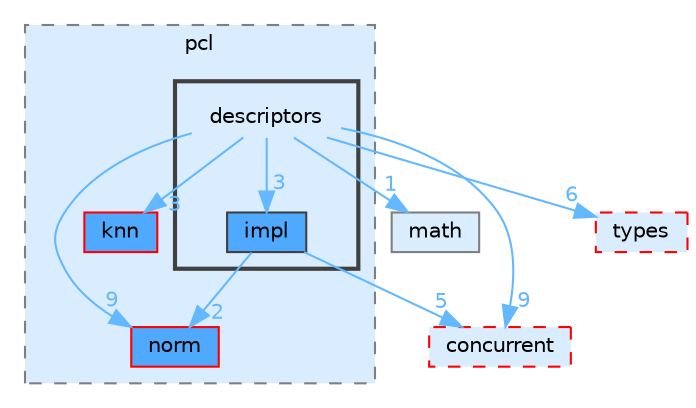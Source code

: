 digraph "src/include/cpp-toolbox/pcl/descriptors"
{
 // LATEX_PDF_SIZE
  bgcolor="transparent";
  edge [fontname=Helvetica,fontsize=10,labelfontname=Helvetica,labelfontsize=10];
  node [fontname=Helvetica,fontsize=10,shape=box,height=0.2,width=0.4];
  compound=true
  subgraph clusterdir_f66d48d75a3d5d9d9a342840712bf869 {
    graph [ bgcolor="#daedff", pencolor="grey50", label="pcl", fontname=Helvetica,fontsize=10 style="filled,dashed", URL="dir_f66d48d75a3d5d9d9a342840712bf869.html",tooltip=""]
  dir_243df28db0ff42736885b37407e99842 [label="knn", fillcolor="#4ea9ff", color="red", style="filled", URL="dir_243df28db0ff42736885b37407e99842.html",tooltip=""];
  dir_6c22a3e908102dfdf116eefa475ceb6e [label="norm", fillcolor="#4ea9ff", color="red", style="filled", URL="dir_6c22a3e908102dfdf116eefa475ceb6e.html",tooltip=""];
  subgraph clusterdir_1b6f64ec26e956c9c9320ab9a347aa13 {
    graph [ bgcolor="#daedff", pencolor="grey25", label="", fontname=Helvetica,fontsize=10 style="filled,bold", URL="dir_1b6f64ec26e956c9c9320ab9a347aa13.html",tooltip=""]
    dir_1b6f64ec26e956c9c9320ab9a347aa13 [shape=plaintext, label="descriptors"];
  dir_9e345ae9da1761ed1f4b2f97986c091f [label="impl", fillcolor="#4ea9ff", color="grey25", style="filled", URL="dir_9e345ae9da1761ed1f4b2f97986c091f.html",tooltip=""];
  }
  }
  dir_456e3efa1700f2e372aa6b9f2b6f70ca [label="math", fillcolor="#daedff", color="grey50", style="filled", URL="dir_456e3efa1700f2e372aa6b9f2b6f70ca.html",tooltip=""];
  dir_53097c1fb4416aacf03fa23589a54650 [label="concurrent", fillcolor="#daedff", color="red", style="filled,dashed", URL="dir_53097c1fb4416aacf03fa23589a54650.html",tooltip=""];
  dir_d073c017754f5bdb7e8e1de8ad13b99a [label="types", fillcolor="#daedff", color="red", style="filled,dashed", URL="dir_d073c017754f5bdb7e8e1de8ad13b99a.html",tooltip=""];
  dir_1b6f64ec26e956c9c9320ab9a347aa13->dir_243df28db0ff42736885b37407e99842 [headlabel="3", labeldistance=1.5 headhref="dir_000007_000028.html" href="dir_000007_000028.html" color="steelblue1" fontcolor="steelblue1"];
  dir_1b6f64ec26e956c9c9320ab9a347aa13->dir_456e3efa1700f2e372aa6b9f2b6f70ca [headlabel="1", labeldistance=1.5 headhref="dir_000007_000031.html" href="dir_000007_000031.html" color="steelblue1" fontcolor="steelblue1"];
  dir_1b6f64ec26e956c9c9320ab9a347aa13->dir_53097c1fb4416aacf03fa23589a54650 [headlabel="9", labeldistance=1.5 headhref="dir_000007_000001.html" href="dir_000007_000001.html" color="steelblue1" fontcolor="steelblue1"];
  dir_1b6f64ec26e956c9c9320ab9a347aa13->dir_6c22a3e908102dfdf116eefa475ceb6e [headlabel="9", labeldistance=1.5 headhref="dir_000007_000033.html" href="dir_000007_000033.html" color="steelblue1" fontcolor="steelblue1"];
  dir_1b6f64ec26e956c9c9320ab9a347aa13->dir_9e345ae9da1761ed1f4b2f97986c091f [headlabel="3", labeldistance=1.5 headhref="dir_000007_000019.html" href="dir_000007_000019.html" color="steelblue1" fontcolor="steelblue1"];
  dir_1b6f64ec26e956c9c9320ab9a347aa13->dir_d073c017754f5bdb7e8e1de8ad13b99a [headlabel="6", labeldistance=1.5 headhref="dir_000007_000037.html" href="dir_000007_000037.html" color="steelblue1" fontcolor="steelblue1"];
  dir_9e345ae9da1761ed1f4b2f97986c091f->dir_53097c1fb4416aacf03fa23589a54650 [headlabel="5", labeldistance=1.5 headhref="dir_000019_000001.html" href="dir_000019_000001.html" color="steelblue1" fontcolor="steelblue1"];
  dir_9e345ae9da1761ed1f4b2f97986c091f->dir_6c22a3e908102dfdf116eefa475ceb6e [headlabel="2", labeldistance=1.5 headhref="dir_000019_000033.html" href="dir_000019_000033.html" color="steelblue1" fontcolor="steelblue1"];
}
